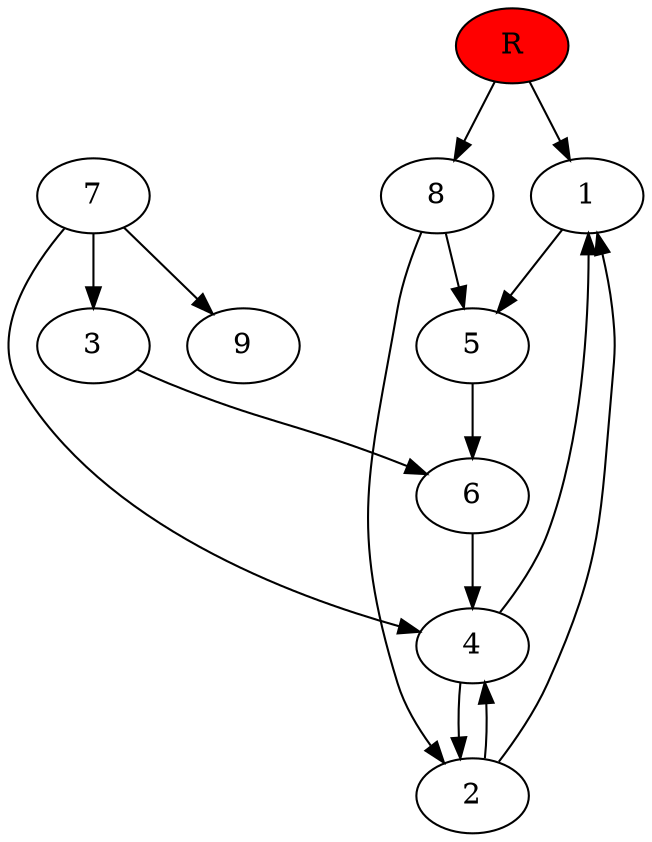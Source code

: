 digraph prb62995 {
	1
	2
	3
	4
	5
	6
	7
	8
	R [fillcolor="#ff0000" style=filled]
	1 -> 5
	2 -> 1
	2 -> 4
	3 -> 6
	4 -> 1
	4 -> 2
	5 -> 6
	6 -> 4
	7 -> 3
	7 -> 4
	7 -> 9
	8 -> 2
	8 -> 5
	R -> 1
	R -> 8
}
